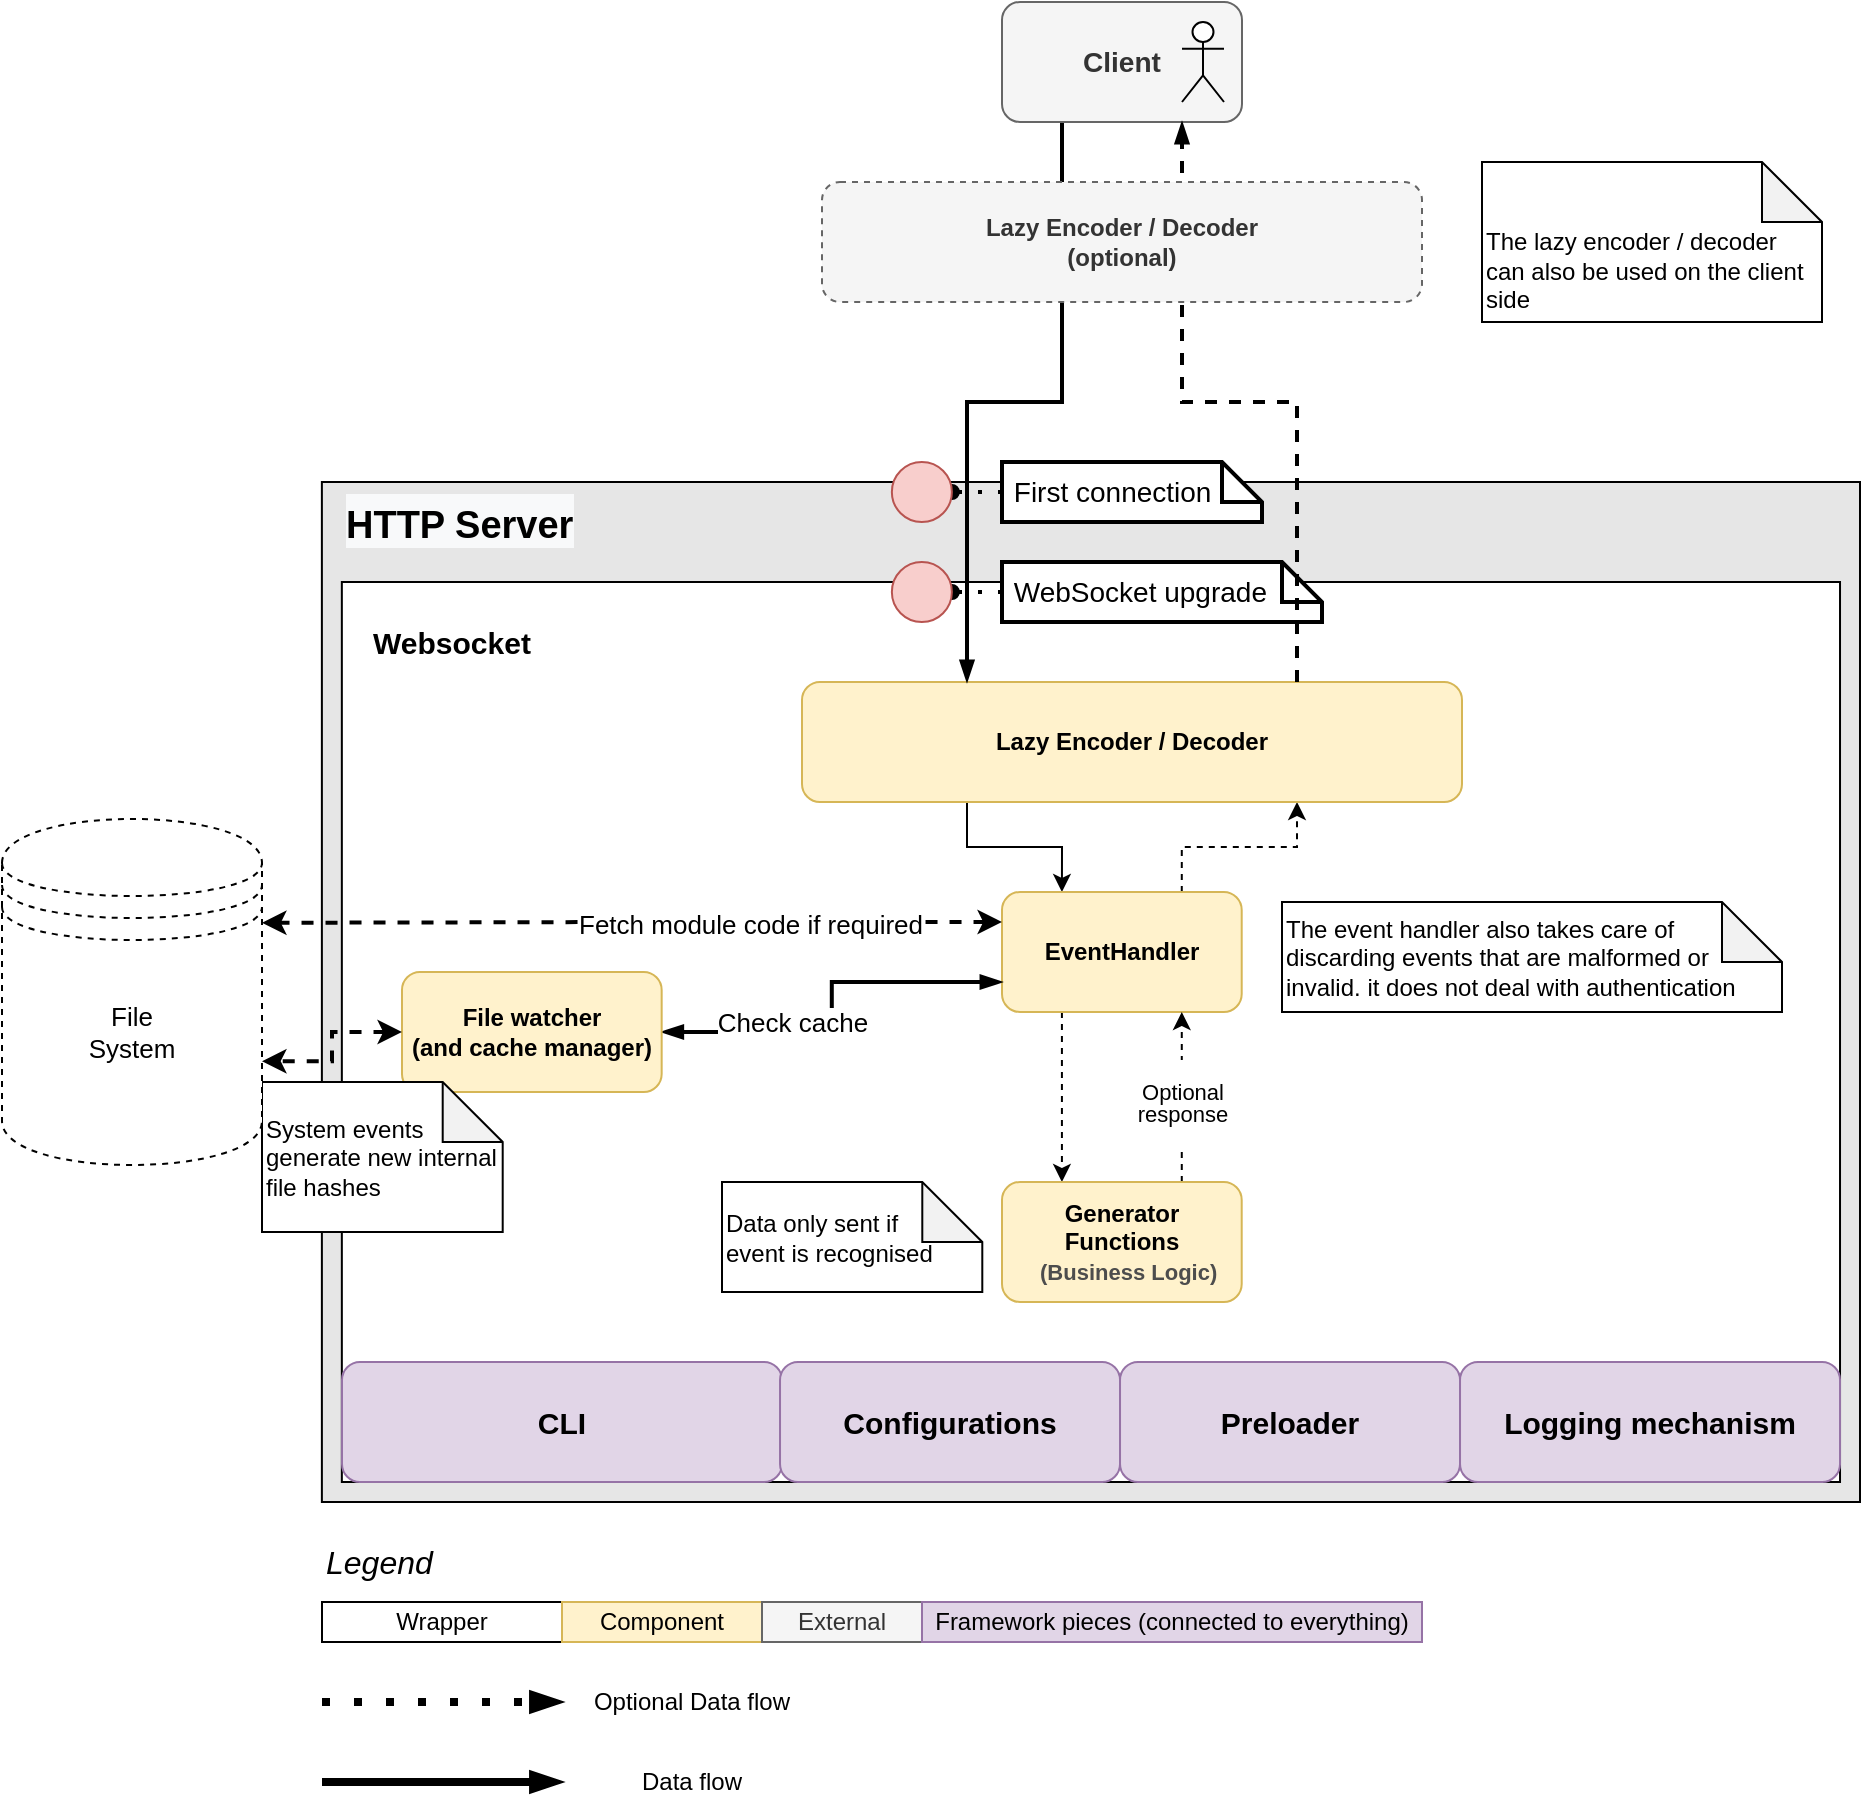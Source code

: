 <mxfile version="15.4.1" type="github">
  <diagram id="PVCjP2Ja7hSFD6S_QXmz" name="Page-1">
    <mxGraphModel dx="2253" dy="853" grid="1" gridSize="10" guides="1" tooltips="1" connect="1" arrows="1" fold="1" page="1" pageScale="1" pageWidth="827" pageHeight="1169" math="0" shadow="0">
      <root>
        <mxCell id="0" />
        <mxCell id="1" parent="0" />
        <mxCell id="p0rb8kzi8biYvdozuG0Y-6" value="" style="group" parent="1" vertex="1" connectable="0">
          <mxGeometry x="-340" y="360" width="819" height="510" as="geometry" />
        </mxCell>
        <mxCell id="p0rb8kzi8biYvdozuG0Y-2" value="" style="rounded=0;whiteSpace=wrap;html=1;align=center;fillColor=#E6E6E6;" parent="p0rb8kzi8biYvdozuG0Y-6" vertex="1">
          <mxGeometry x="49.939" width="769.061" height="510" as="geometry" />
        </mxCell>
        <mxCell id="p0rb8kzi8biYvdozuG0Y-3" value="&lt;span style=&quot;color: rgba(0 , 0 , 0 , 0) ; font-family: monospace ; font-size: 0px&quot;&gt;%3CmxGraphModel%3E%3Croot%3E%3CmxCell%20id%3D%220%22%2F%3E%3CmxCell%20id%3D%221%22%20parent%3D%220%22%2F%3E%3CmxCell%20id%3D%222%22%20value%3D%22%22%20style%3D%22group%22%20vertex%3D%221%22%20connectable%3D%220%22%20parent%3D%221%22%3E%3CmxGeometry%20x%3D%22-130%22%20y%3D%22350%22%20width%3D%22819%22%20height%3D%22510%22%20as%3D%22geometry%22%2F%3E%3C%2FmxCell%3E%3CmxCell%20id%3D%223%22%20value%3D%22%22%20style%3D%22rounded%3D0%3BwhiteSpace%3Dwrap%3Bhtml%3D1%3Balign%3Dcenter%3B%22%20vertex%3D%221%22%20parent%3D%222%22%3E%3CmxGeometry%20x%3D%2249.939%22%20width%3D%22769.061%22%20height%3D%22510%22%20as%3D%22geometry%22%2F%3E%3C%2FmxCell%3E%3CmxCell%20id%3D%224%22%20value%3D%22%22%20style%3D%22rounded%3D0%3BwhiteSpace%3Dwrap%3Bhtml%3D1%3B%22%20vertex%3D%221%22%20parent%3D%222%22%3E%3CmxGeometry%20x%3D%2259.927%22%20y%3D%2250%22%20width%3D%22749.085%22%20height%3D%22450%22%20as%3D%22geometry%22%2F%3E%3C%2FmxCell%3E%3CmxCell%20id%3D%225%22%20value%3D%22%26lt%3Bh1%26gt%3B%26lt%3Bspan%20style%3D%26quot%3Bcolor%3A%20rgb(0%2C%200%2C%200)%3B%20font-family%3A%20helvetica%3B%20font-style%3A%20normal%3B%20letter-spacing%3A%20normal%3B%20text-indent%3A%200px%3B%20text-transform%3A%20none%3B%20word-spacing%3A%200px%3B%20background-color%3A%20rgb(248%2C%20249%2C%20250)%3B%20display%3A%20inline%3B%20float%3A%20none%3B%26quot%3B%26gt%3B%26lt%3Bfont%20style%3D%26quot%3Bfont-size%3A%2019px%26quot%3B%26gt%3BHTTP%20Server%26lt%3B%2Ffont%26gt%3B%26lt%3B%2Fspan%26gt%3B%26lt%3B%2Fh1%26gt%3B%22%20style%3D%22text%3Bhtml%3D1%3BstrokeColor%3Dnone%3BfillColor%3Dnone%3Balign%3Dleft%3BverticalAlign%3Dmiddle%3BwhiteSpace%3Dwrap%3Brounded%3D0%3B%22%20vertex%3D%221%22%20parent%3D%222%22%3E%3CmxGeometry%20x%3D%2259.927%22%20y%3D%22-10%22%20width%3D%22199.756%22%20height%3D%2260%22%20as%3D%22geometry%22%2F%3E%3C%2FmxCell%3E%3CmxCell%20id%3D%226%22%20value%3D%22%26lt%3Bfont%20style%3D%26quot%3Bfont-size%3A%2015px%26quot%3B%26gt%3B%26lt%3Bb%26gt%3BWebsocket%26lt%3B%2Fb%26gt%3B%26lt%3B%2Ffont%26gt%3B%22%20style%3D%22text%3Bhtml%3D1%3BstrokeColor%3Dnone%3BfillColor%3Dnone%3Balign%3Dcenter%3BverticalAlign%3Dmiddle%3BwhiteSpace%3Dwrap%3Brounded%3D0%3B%22%20vertex%3D%221%22%20parent%3D%222%22%3E%3CmxGeometry%20x%3D%2269.915%22%20y%3D%2260%22%20width%3D%2289.89%22%20height%3D%2240%22%20as%3D%22geometry%22%2F%3E%3C%2FmxCell%3E%3CmxCell%20id%3D%227%22%20style%3D%22edgeStyle%3DorthogonalEdgeStyle%3Brounded%3D0%3BorthogonalLoop%3D1%3BjettySize%3Dauto%3Bhtml%3D1%3BexitX%3D0.25%3BexitY%3D1%3BexitDx%3D0%3BexitDy%3D0%3BentryX%3D0.25%3BentryY%3D0%3BentryDx%3D0%3BentryDy%3D0%3B%22%20edge%3D%221%22%20parent%3D%222%22%20source%3D%2227%22%20target%3D%2210%22%3E%3CmxGeometry%20relative%3D%221%22%20as%3D%22geometry%22%2F%3E%3C%2FmxCell%3E%3CmxCell%20id%3D%228%22%20style%3D%22edgeStyle%3DorthogonalEdgeStyle%3Brounded%3D0%3BorthogonalLoop%3D1%3BjettySize%3Dauto%3Bhtml%3D1%3BexitX%3D0.25%3BexitY%3D1%3BexitDx%3D0%3BexitDy%3D0%3BentryX%3D0.25%3BentryY%3D0%3BentryDx%3D0%3BentryDy%3D0%3Bdashed%3D1%3B%22%20edge%3D%221%22%20parent%3D%222%22%20source%3D%2210%22%20target%3D%2212%22%3E%3CmxGeometry%20relative%3D%221%22%20as%3D%22geometry%22%2F%3E%3C%2FmxCell%3E%3CmxCell%20id%3D%229%22%20style%3D%22edgeStyle%3DorthogonalEdgeStyle%3Brounded%3D0%3BorthogonalLoop%3D1%3BjettySize%3Dauto%3Bhtml%3D1%3BexitX%3D0.75%3BexitY%3D0%3BexitDx%3D0%3BexitDy%3D0%3BentryX%3D0.75%3BentryY%3D1%3BentryDx%3D0%3BentryDy%3D0%3Bdashed%3D1%3B%22%20edge%3D%221%22%20parent%3D%222%22%20source%3D%2210%22%20target%3D%2227%22%3E%3CmxGeometry%20relative%3D%221%22%20as%3D%22geometry%22%3E%3CmxPoint%20x%3D%22569.775%22%20y%3D%22160.0%22%20as%3D%22targetPoint%22%2F%3E%3C%2FmxGeometry%3E%3C%2FmxCell%3E%3CmxCell%20id%3D%2210%22%20value%3D%22%26lt%3Bb%26gt%3BEvent%20handler%26lt%3B%2Fb%26gt%3B%22%20style%3D%22rounded%3D1%3BwhiteSpace%3Dwrap%3Bhtml%3D1%3BfillColor%3D%23fff2cc%3BstrokeColor%3D%23d6b656%3B%22%20vertex%3D%221%22%20parent%3D%222%22%3E%3CmxGeometry%20x%3D%22389.999%22%20y%3D%22205%22%20width%3D%22119.854%22%20height%3D%2260%22%20as%3D%22geometry%22%2F%3E%3C%2FmxCell%3E%3CmxCell%20id%3D%2211%22%20value%3D%22%26lt%3Bp%20style%3D%26quot%3Bline-height%3A%20100%25%26quot%3B%26gt%3BOptional%26lt%3Bbr%26gt%3Bresponse%26lt%3B%2Fp%26gt%3B%22%20style%3D%22edgeStyle%3DorthogonalEdgeStyle%3Brounded%3D0%3BorthogonalLoop%3D1%3BjettySize%3Dauto%3Bhtml%3D1%3BexitX%3D0.75%3BexitY%3D0%3BexitDx%3D0%3BexitDy%3D0%3BentryX%3D0.75%3BentryY%3D1%3BentryDx%3D0%3BentryDy%3D0%3Bdashed%3D1%3B%22%20edge%3D%221%22%20parent%3D%222%22%20source%3D%2212%22%20target%3D%2210%22%3E%3CmxGeometry%20x%3D%22-0.059%22%20relative%3D%221%22%20as%3D%22geometry%22%3E%3CmxPoint%20as%3D%22offset%22%2F%3E%3C%2FmxGeometry%3E%3C%2FmxCell%3E%3CmxCell%20id%3D%2212%22%20value%3D%22%26lt%3Bb%26gt%3BGenerator%26lt%3Bbr%26gt%3BFunctions%26lt%3Bbr%26gt%3B%26amp%3Bnbsp%3B%26amp%3Bnbsp%3B%26lt%3Bfont%20style%3D%26quot%3Bfont-size%3A%2011px%26quot%3B%20color%3D%26quot%3B%234d4d4d%26quot%3B%26gt%3B(Business%20Logic)%26lt%3B%2Ffont%26gt%3B%26lt%3B%2Fb%26gt%3B%22%20style%3D%22rounded%3D1%3BwhiteSpace%3Dwrap%3Bhtml%3D1%3BfillColor%3D%23fff2cc%3BstrokeColor%3D%23d6b656%3B%22%20vertex%3D%221%22%20parent%3D%222%22%3E%3CmxGeometry%20x%3D%22389.999%22%20y%3D%22350%22%20width%3D%22119.854%22%20height%3D%2260%22%20as%3D%22geometry%22%2F%3E%3C%2FmxCell%3E%3CmxCell%20id%3D%2213%22%20style%3D%22edgeStyle%3DorthogonalEdgeStyle%3Brounded%3D0%3BjumpSize%3D6%3BorthogonalLoop%3D1%3BjettySize%3Dauto%3Bhtml%3D1%3BexitX%3D1%3BexitY%3D0.5%3BexitDx%3D0%3BexitDy%3D0%3BendArrow%3DblockThin%3BendFill%3D1%3BstrokeColor%3D%23000000%3BstrokeWidth%3D2%3BstartArrow%3DblockThin%3BstartFill%3D1%3B%22%20edge%3D%221%22%20parent%3D%222%22%20source%3D%2216%22%20target%3D%2210%22%3E%3CmxGeometry%20relative%3D%221%22%20as%3D%22geometry%22%2F%3E%3C%2FmxCell%3E%3CmxCell%20id%3D%2214%22%20value%3D%22Text%22%20style%3D%22edgeLabel%3Bhtml%3D1%3Balign%3Dcenter%3BverticalAlign%3Dmiddle%3Bresizable%3D0%3Bpoints%3D%5B%5D%3B%22%20vertex%3D%221%22%20connectable%3D%220%22%20parent%3D%2213%22%3E%3CmxGeometry%20x%3D%220.26%22%20y%3D%221%22%20relative%3D%221%22%20as%3D%22geometry%22%3E%3CmxPoint%20x%3D%221%22%20as%3D%22offset%22%2F%3E%3C%2FmxGeometry%3E%3C%2FmxCell%3E%3CmxCell%20id%3D%2215%22%20value%3D%22Check%20cache%22%20style%3D%22edgeLabel%3Bhtml%3D1%3Balign%3Dcenter%3BverticalAlign%3Dmiddle%3Bresizable%3D0%3Bpoints%3D%5B%5D%3B%22%20vertex%3D%221%22%20connectable%3D%220%22%20parent%3D%2213%22%3E%3CmxGeometry%20x%3D%220.26%22%20relative%3D%221%22%20as%3D%22geometry%22%3E%3CmxPoint%20x%3D%221%22%20as%3D%22offset%22%2F%3E%3C%2FmxGeometry%3E%3C%2FmxCell%3E%3CmxCell%20id%3D%2216%22%20value%3D%22%26lt%3Bb%26gt%3BFile%20watcher%26lt%3Bbr%26gt%3B(and%20cache%20manager)%26lt%3Bbr%26gt%3B%26lt%3B%2Fb%26gt%3B%22%20style%3D%22rounded%3D1%3BwhiteSpace%3Dwrap%3Bhtml%3D1%3BfillColor%3D%23fff2cc%3BstrokeColor%3D%23d6b656%3B%22%20vertex%3D%221%22%20parent%3D%222%22%3E%3CmxGeometry%20x%3D%22109.866%22%20y%3D%22205%22%20width%3D%22129.841%22%20height%3D%2260%22%20as%3D%22geometry%22%2F%3E%3C%2FmxCell%3E%3CmxCell%20id%3D%2217%22%20style%3D%22edgeStyle%3DorthogonalEdgeStyle%3BjumpSize%3D6%3BorthogonalLoop%3D1%3BjettySize%3Dauto%3Bhtml%3D1%3BexitX%3D0%3BexitY%3D0.5%3BexitDx%3D0%3BexitDy%3D0%3BexitPerimeter%3D0%3BentryX%3D1%3BentryY%3D0.5%3BentryDx%3D0%3BentryDy%3D0%3BendArrow%3Doval%3BendFill%3D1%3BstrokeColor%3D%23000000%3BstrokeWidth%3D2%3Brounded%3D0%3Bdashed%3D1%3BdashPattern%3D1%204%3B%22%20edge%3D%221%22%20parent%3D%222%22%20source%3D%2218%22%20target%3D%2228%22%3E%3CmxGeometry%20relative%3D%221%22%20as%3D%22geometry%22%2F%3E%3C%2FmxCell%3E%3CmxCell%20id%3D%2218%22%20value%3D%22%26amp%3Bnbsp%3BFirst%20connection%22%20style%3D%22shape%3Dnote%3BstrokeWidth%3D2%3BfontSize%3D14%3Bsize%3D20%3BwhiteSpace%3Dwrap%3Bhtml%3D1%3Balign%3Dleft%3B%22%20vertex%3D%221%22%20parent%3D%222%22%3E%3CmxGeometry%20x%3D%22390%22%20y%3D%22-10%22%20width%3D%22130%22%20height%3D%2230%22%20as%3D%22geometry%22%2F%3E%3C%2FmxCell%3E%3CmxCell%20id%3D%2219%22%20style%3D%22edgeStyle%3DorthogonalEdgeStyle%3Brounded%3D0%3BjumpSize%3D6%3BorthogonalLoop%3D1%3BjettySize%3Dauto%3Bhtml%3D1%3BexitX%3D0%3BexitY%3D0.5%3BexitDx%3D0%3BexitDy%3D0%3BexitPerimeter%3D0%3BentryX%3D1%3BentryY%3D0.5%3BentryDx%3D0%3BentryDy%3D0%3BendArrow%3Doval%3BendFill%3D1%3BstrokeColor%3D%23000000%3BstrokeWidth%3D2%3Bdashed%3D1%3BdashPattern%3D1%204%3B%22%20edge%3D%221%22%20parent%3D%222%22%20source%3D%2220%22%20target%3D%2229%22%3E%3CmxGeometry%20relative%3D%221%22%20as%3D%22geometry%22%2F%3E%3C%2FmxCell%3E%3CmxCell%20id%3D%2220%22%20value%3D%22%26amp%3Bnbsp%3BWebSocket%20upgrade%22%20style%3D%22shape%3Dnote%3BstrokeWidth%3D2%3BfontSize%3D14%3Bsize%3D20%3BwhiteSpace%3Dwrap%3Bhtml%3D1%3Balign%3Dleft%3B%22%20vertex%3D%221%22%20parent%3D%222%22%3E%3CmxGeometry%20x%3D%22390%22%20y%3D%2240%22%20width%3D%22160%22%20height%3D%2230%22%20as%3D%22geometry%22%2F%3E%3C%2FmxCell%3E%3CmxCell%20id%3D%2221%22%20value%3D%22%26lt%3Bb%26gt%3B%26lt%3Bfont%20style%3D%26quot%3Bfont-size%3A%2015px%26quot%3B%26gt%3BCLI%26lt%3B%2Ffont%26gt%3B%26lt%3B%2Fb%26gt%3B%22%20style%3D%22rounded%3D1%3BwhiteSpace%3Dwrap%3Bhtml%3D1%3Balign%3Dcenter%3BfillColor%3D%23e1d5e7%3BstrokeColor%3D%239673a6%3B%22%20vertex%3D%221%22%20parent%3D%222%22%3E%3CmxGeometry%20x%3D%2260%22%20y%3D%22440%22%20width%3D%22220%22%20height%3D%2260%22%20as%3D%22geometry%22%2F%3E%3C%2FmxCell%3E%3CmxCell%20id%3D%2222%22%20value%3D%22%26lt%3Bb%26gt%3B%26lt%3Bfont%20style%3D%26quot%3Bfont-size%3A%2015px%26quot%3B%26gt%3BConfigurations%26lt%3B%2Ffont%26gt%3B%26lt%3B%2Fb%26gt%3B%22%20style%3D%22rounded%3D1%3BwhiteSpace%3Dwrap%3Bhtml%3D1%3Balign%3Dcenter%3BfillColor%3D%23e1d5e7%3BstrokeColor%3D%239673a6%3B%22%20vertex%3D%221%22%20parent%3D%222%22%3E%3CmxGeometry%20x%3D%22279.01%22%20y%3D%22440%22%20width%3D%22170%22%20height%3D%2260%22%20as%3D%22geometry%22%2F%3E%3C%2FmxCell%3E%3CmxCell%20id%3D%2223%22%20value%3D%22%26lt%3Bb%26gt%3B%26lt%3Bfont%20style%3D%26quot%3Bfont-size%3A%2015px%26quot%3B%26gt%3BPreloader%26lt%3B%2Ffont%26gt%3B%26lt%3B%2Fb%26gt%3B%22%20style%3D%22rounded%3D1%3BwhiteSpace%3Dwrap%3Bhtml%3D1%3Balign%3Dcenter%3BfillColor%3D%23e1d5e7%3BstrokeColor%3D%239673a6%3B%22%20vertex%3D%221%22%20parent%3D%222%22%3E%3CmxGeometry%20x%3D%22449.01%22%20y%3D%22440%22%20width%3D%22170%22%20height%3D%2260%22%20as%3D%22geometry%22%2F%3E%3C%2FmxCell%3E%3CmxCell%20id%3D%2224%22%20value%3D%22%26lt%3Bb%26gt%3B%26lt%3Bfont%20style%3D%26quot%3Bfont-size%3A%2015px%26quot%3B%26gt%3BLogging%20mechanism%26lt%3B%2Ffont%26gt%3B%26lt%3B%2Fb%26gt%3B%22%20style%3D%22rounded%3D1%3BwhiteSpace%3Dwrap%3Bhtml%3D1%3Balign%3Dcenter%3BfillColor%3D%23e1d5e7%3BstrokeColor%3D%239673a6%3B%22%20vertex%3D%221%22%20parent%3D%222%22%3E%3CmxGeometry%20x%3D%22619.01%22%20y%3D%22440%22%20width%3D%22190%22%20height%3D%2260%22%20as%3D%22geometry%22%2F%3E%3C%2FmxCell%3E%3CmxCell%20id%3D%2225%22%20value%3D%22%26lt%3Bdiv%26gt%3B%26lt%3Bspan%26gt%3BThe%20event%20handler%20also%20takes%20care%20of%20discarding%20events%20that%20are%20malformed%20or%20invalid.%20it%20does%20not%20deal%20with%20authentication%26lt%3B%2Fspan%26gt%3B%26lt%3B%2Fdiv%26gt%3B%22%20style%3D%22shape%3Dnote%3BwhiteSpace%3Dwrap%3Bhtml%3D1%3BbackgroundOutline%3D1%3BdarkOpacity%3D0.05%3Balign%3Dleft%3B%22%20vertex%3D%221%22%20parent%3D%222%22%3E%3CmxGeometry%20x%3D%22530%22%20y%3D%22210%22%20width%3D%22250%22%20height%3D%2255%22%20as%3D%22geometry%22%2F%3E%3C%2FmxCell%3E%3CmxCell%20id%3D%2226%22%20value%3D%22%26lt%3Bdiv%26gt%3B%26lt%3Bspan%26gt%3BData%20only%20sent%20if%26lt%3B%2Fspan%26gt%3B%26lt%3B%2Fdiv%26gt%3B%26lt%3Bdiv%26gt%3B%26lt%3Bspan%26gt%3Bevent%26lt%3B%2Fspan%26gt%3B%26amp%3Bnbsp%3Bis%20recognised%26lt%3B%2Fdiv%26gt%3B%22%20style%3D%22shape%3Dnote%3BwhiteSpace%3Dwrap%3Bhtml%3D1%3BbackgroundOutline%3D1%3BdarkOpacity%3D0.05%3Balign%3Dleft%3B%22%20vertex%3D%221%22%20parent%3D%222%22%3E%3CmxGeometry%20x%3D%22270%22%20y%3D%22280%22%20width%3D%22130.15%22%20height%3D%2255%22%20as%3D%22geometry%22%2F%3E%3C%2FmxCell%3E%3CmxCell%20id%3D%2227%22%20value%3D%22%26lt%3Bh4%26gt%3BLazy%20Encoder%20%2F%20Decoder%26lt%3B%2Fh4%26gt%3B%22%20style%3D%22rounded%3D1%3BwhiteSpace%3Dwrap%3Bhtml%3D1%3BfillColor%3D%23fff2cc%3BstrokeColor%3D%23d6b656%3B%22%20vertex%3D%221%22%20parent%3D%222%22%3E%3CmxGeometry%20x%3D%22290%22%20y%3D%22100%22%20width%3D%22330%22%20height%3D%2260%22%20as%3D%22geometry%22%2F%3E%3C%2FmxCell%3E%3CmxCell%20id%3D%2228%22%20value%3D%22%22%20style%3D%22ellipse%3BwhiteSpace%3Dwrap%3Bhtml%3D1%3Baspect%3Dfixed%3Balign%3Dleft%3BfillColor%3D%23f8cecc%3BstrokeColor%3D%23b85450%3B%22%20vertex%3D%221%22%20parent%3D%222%22%3E%3CmxGeometry%20x%3D%22334.93%22%20y%3D%22-10%22%20width%3D%2230%22%20height%3D%2230%22%20as%3D%22geometry%22%2F%3E%3C%2FmxCell%3E%3CmxCell%20id%3D%2229%22%20value%3D%22%22%20style%3D%22ellipse%3BwhiteSpace%3Dwrap%3Bhtml%3D1%3Baspect%3Dfixed%3Balign%3Dleft%3BfillColor%3D%23f8cecc%3BstrokeColor%3D%23b85450%3B%22%20vertex%3D%221%22%20parent%3D%222%22%3E%3CmxGeometry%20x%3D%22334.93%22%20y%3D%2240%22%20width%3D%2230%22%20height%3D%2230%22%20as%3D%22geometry%22%2F%3E%3C%2FmxCell%3E%3C%2Froot%3E%3C%2FmxGraphModel%3E&lt;/span&gt;&lt;span style=&quot;color: rgba(0 , 0 , 0 , 0) ; font-family: monospace ; font-size: 0px&quot;&gt;%3CmxGraphModel%3E%3Croot%3E%3CmxCell%20id%3D%220%22%2F%3E%3CmxCell%20id%3D%221%22%20parent%3D%220%22%2F%3E%3CmxCell%20id%3D%222%22%20value%3D%22%22%20style%3D%22group%22%20vertex%3D%221%22%20connectable%3D%220%22%20parent%3D%221%22%3E%3CmxGeometry%20x%3D%22-130%22%20y%3D%22350%22%20width%3D%22819%22%20height%3D%22510%22%20as%3D%22geometry%22%2F%3E%3C%2FmxCell%3E%3CmxCell%20id%3D%223%22%20value%3D%22%22%20style%3D%22rounded%3D0%3BwhiteSpace%3Dwrap%3Bhtml%3D1%3Balign%3Dcenter%3B%22%20vertex%3D%221%22%20parent%3D%222%22%3E%3CmxGeometry%20x%3D%2249.939%22%20width%3D%22769.061%22%20height%3D%22510%22%20as%3D%22geometry%22%2F%3E%3C%2FmxCell%3E%3CmxCell%20id%3D%224%22%20value%3D%22%22%20style%3D%22rounded%3D0%3BwhiteSpace%3Dwrap%3Bhtml%3D1%3B%22%20vertex%3D%221%22%20parent%3D%222%22%3E%3CmxGeometry%20x%3D%2259.927%22%20y%3D%2250%22%20width%3D%22749.085%22%20height%3D%22450%22%20as%3D%22geometry%22%2F%3E%3C%2FmxCell%3E%3CmxCell%20id%3D%225%22%20value%3D%22%26lt%3Bh1%26gt%3B%26lt%3Bspan%20style%3D%26quot%3Bcolor%3A%20rgb(0%2C%200%2C%200)%3B%20font-family%3A%20helvetica%3B%20font-style%3A%20normal%3B%20letter-spacing%3A%20normal%3B%20text-indent%3A%200px%3B%20text-transform%3A%20none%3B%20word-spacing%3A%200px%3B%20background-color%3A%20rgb(248%2C%20249%2C%20250)%3B%20display%3A%20inline%3B%20float%3A%20none%3B%26quot%3B%26gt%3B%26lt%3Bfont%20style%3D%26quot%3Bfont-size%3A%2019px%26quot%3B%26gt%3BHTTP%20Server%26lt%3B%2Ffont%26gt%3B%26lt%3B%2Fspan%26gt%3B%26lt%3B%2Fh1%26gt%3B%22%20style%3D%22text%3Bhtml%3D1%3BstrokeColor%3Dnone%3BfillColor%3Dnone%3Balign%3Dleft%3BverticalAlign%3Dmiddle%3BwhiteSpace%3Dwrap%3Brounded%3D0%3B%22%20vertex%3D%221%22%20parent%3D%222%22%3E%3CmxGeometry%20x%3D%2259.927%22%20y%3D%22-10%22%20width%3D%22199.756%22%20height%3D%2260%22%20as%3D%22geometry%22%2F%3E%3C%2FmxCell%3E%3CmxCell%20id%3D%226%22%20value%3D%22%26lt%3Bfont%20style%3D%26quot%3Bfont-size%3A%2015px%26quot%3B%26gt%3B%26lt%3Bb%26gt%3BWebsocket%26lt%3B%2Fb%26gt%3B%26lt%3B%2Ffont%26gt%3B%22%20style%3D%22text%3Bhtml%3D1%3BstrokeColor%3Dnone%3BfillColor%3Dnone%3Balign%3Dcenter%3BverticalAlign%3Dmiddle%3BwhiteSpace%3Dwrap%3Brounded%3D0%3B%22%20vertex%3D%221%22%20parent%3D%222%22%3E%3CmxGeometry%20x%3D%2269.915%22%20y%3D%2260%22%20width%3D%2289.89%22%20height%3D%2240%22%20as%3D%22geometry%22%2F%3E%3C%2FmxCell%3E%3CmxCell%20id%3D%227%22%20style%3D%22edgeStyle%3DorthogonalEdgeStyle%3Brounded%3D0%3BorthogonalLoop%3D1%3BjettySize%3Dauto%3Bhtml%3D1%3BexitX%3D0.25%3BexitY%3D1%3BexitDx%3D0%3BexitDy%3D0%3BentryX%3D0.25%3BentryY%3D0%3BentryDx%3D0%3BentryDy%3D0%3B%22%20edge%3D%221%22%20parent%3D%222%22%20source%3D%2227%22%20target%3D%2210%22%3E%3CmxGeometry%20relative%3D%221%22%20as%3D%22geometry%22%2F%3E%3C%2FmxCell%3E%3CmxCell%20id%3D%228%22%20style%3D%22edgeStyle%3DorthogonalEdgeStyle%3Brounded%3D0%3BorthogonalLoop%3D1%3BjettySize%3Dauto%3Bhtml%3D1%3BexitX%3D0.25%3BexitY%3D1%3BexitDx%3D0%3BexitDy%3D0%3BentryX%3D0.25%3BentryY%3D0%3BentryDx%3D0%3BentryDy%3D0%3Bdashed%3D1%3B%22%20edge%3D%221%22%20parent%3D%222%22%20source%3D%2210%22%20target%3D%2212%22%3E%3CmxGeometry%20relative%3D%221%22%20as%3D%22geometry%22%2F%3E%3C%2FmxCell%3E%3CmxCell%20id%3D%229%22%20style%3D%22edgeStyle%3DorthogonalEdgeStyle%3Brounded%3D0%3BorthogonalLoop%3D1%3BjettySize%3Dauto%3Bhtml%3D1%3BexitX%3D0.75%3BexitY%3D0%3BexitDx%3D0%3BexitDy%3D0%3BentryX%3D0.75%3BentryY%3D1%3BentryDx%3D0%3BentryDy%3D0%3Bdashed%3D1%3B%22%20edge%3D%221%22%20parent%3D%222%22%20source%3D%2210%22%20target%3D%2227%22%3E%3CmxGeometry%20relative%3D%221%22%20as%3D%22geometry%22%3E%3CmxPoint%20x%3D%22569.775%22%20y%3D%22160.0%22%20as%3D%22targetPoint%22%2F%3E%3C%2FmxGeometry%3E%3C%2FmxCell%3E%3CmxCell%20id%3D%2210%22%20value%3D%22%26lt%3Bb%26gt%3BEvent%20handler%26lt%3B%2Fb%26gt%3B%22%20style%3D%22rounded%3D1%3BwhiteSpace%3Dwrap%3Bhtml%3D1%3BfillColor%3D%23fff2cc%3BstrokeColor%3D%23d6b656%3B%22%20vertex%3D%221%22%20parent%3D%222%22%3E%3CmxGeometry%20x%3D%22389.999%22%20y%3D%22205%22%20width%3D%22119.854%22%20height%3D%2260%22%20as%3D%22geometry%22%2F%3E%3C%2FmxCell%3E%3CmxCell%20id%3D%2211%22%20value%3D%22%26lt%3Bp%20style%3D%26quot%3Bline-height%3A%20100%25%26quot%3B%26gt%3BOptional%26lt%3Bbr%26gt%3Bresponse%26lt%3B%2Fp%26gt%3B%22%20style%3D%22edgeStyle%3DorthogonalEdgeStyle%3Brounded%3D0%3BorthogonalLoop%3D1%3BjettySize%3Dauto%3Bhtml%3D1%3BexitX%3D0.75%3BexitY%3D0%3BexitDx%3D0%3BexitDy%3D0%3BentryX%3D0.75%3BentryY%3D1%3BentryDx%3D0%3BentryDy%3D0%3Bdashed%3D1%3B%22%20edge%3D%221%22%20parent%3D%222%22%20source%3D%2212%22%20target%3D%2210%22%3E%3CmxGeometry%20x%3D%22-0.059%22%20relative%3D%221%22%20as%3D%22geometry%22%3E%3CmxPoint%20as%3D%22offset%22%2F%3E%3C%2FmxGeometry%3E%3C%2FmxCell%3E%3CmxCell%20id%3D%2212%22%20value%3D%22%26lt%3Bb%26gt%3BGenerator%26lt%3Bbr%26gt%3BFunctions%26lt%3Bbr%26gt%3B%26amp%3Bnbsp%3B%26amp%3Bnbsp%3B%26lt%3Bfont%20style%3D%26quot%3Bfont-size%3A%2011px%26quot%3B%20color%3D%26quot%3B%234d4d4d%26quot%3B%26gt%3B(Business%20Logic)%26lt%3B%2Ffont%26gt%3B%26lt%3B%2Fb%26gt%3B%22%20style%3D%22rounded%3D1%3BwhiteSpace%3Dwrap%3Bhtml%3D1%3BfillColor%3D%23fff2cc%3BstrokeColor%3D%23d6b656%3B%22%20vertex%3D%221%22%20parent%3D%222%22%3E%3CmxGeometry%20x%3D%22389.999%22%20y%3D%22350%22%20width%3D%22119.854%22%20height%3D%2260%22%20as%3D%22geometry%22%2F%3E%3C%2FmxCell%3E%3CmxCell%20id%3D%2213%22%20style%3D%22edgeStyle%3DorthogonalEdgeStyle%3Brounded%3D0%3BjumpSize%3D6%3BorthogonalLoop%3D1%3BjettySize%3Dauto%3Bhtml%3D1%3BexitX%3D1%3BexitY%3D0.5%3BexitDx%3D0%3BexitDy%3D0%3BendArrow%3DblockThin%3BendFill%3D1%3BstrokeColor%3D%23000000%3BstrokeWidth%3D2%3BstartArrow%3DblockThin%3BstartFill%3D1%3B%22%20edge%3D%221%22%20parent%3D%222%22%20source%3D%2216%22%20target%3D%2210%22%3E%3CmxGeometry%20relative%3D%221%22%20as%3D%22geometry%22%2F%3E%3C%2FmxCell%3E%3CmxCell%20id%3D%2214%22%20value%3D%22Text%22%20style%3D%22edgeLabel%3Bhtml%3D1%3Balign%3Dcenter%3BverticalAlign%3Dmiddle%3Bresizable%3D0%3Bpoints%3D%5B%5D%3B%22%20vertex%3D%221%22%20connectable%3D%220%22%20parent%3D%2213%22%3E%3CmxGeometry%20x%3D%220.26%22%20y%3D%221%22%20relative%3D%221%22%20as%3D%22geometry%22%3E%3CmxPoint%20x%3D%221%22%20as%3D%22offset%22%2F%3E%3C%2FmxGeometry%3E%3C%2FmxCell%3E%3CmxCell%20id%3D%2215%22%20value%3D%22Check%20cache%22%20style%3D%22edgeLabel%3Bhtml%3D1%3Balign%3Dcenter%3BverticalAlign%3Dmiddle%3Bresizable%3D0%3Bpoints%3D%5B%5D%3B%22%20vertex%3D%221%22%20connectable%3D%220%22%20parent%3D%2213%22%3E%3CmxGeometry%20x%3D%220.26%22%20relative%3D%221%22%20as%3D%22geometry%22%3E%3CmxPoint%20x%3D%221%22%20as%3D%22offset%22%2F%3E%3C%2FmxGeometry%3E%3C%2FmxCell%3E%3CmxCell%20id%3D%2216%22%20value%3D%22%26lt%3Bb%26gt%3BFile%20watcher%26lt%3Bbr%26gt%3B(and%20cache%20manager)%26lt%3Bbr%26gt%3B%26lt%3B%2Fb%26gt%3B%22%20style%3D%22rounded%3D1%3BwhiteSpace%3Dwrap%3Bhtml%3D1%3BfillColor%3D%23fff2cc%3BstrokeColor%3D%23d6b656%3B%22%20vertex%3D%221%22%20parent%3D%222%22%3E%3CmxGeometry%20x%3D%22109.866%22%20y%3D%22205%22%20width%3D%22129.841%22%20height%3D%2260%22%20as%3D%22geometry%22%2F%3E%3C%2FmxCell%3E%3CmxCell%20id%3D%2217%22%20style%3D%22edgeStyle%3DorthogonalEdgeStyle%3BjumpSize%3D6%3BorthogonalLoop%3D1%3BjettySize%3Dauto%3Bhtml%3D1%3BexitX%3D0%3BexitY%3D0.5%3BexitDx%3D0%3BexitDy%3D0%3BexitPerimeter%3D0%3BentryX%3D1%3BentryY%3D0.5%3BentryDx%3D0%3BentryDy%3D0%3BendArrow%3Doval%3BendFill%3D1%3BstrokeColor%3D%23000000%3BstrokeWidth%3D2%3Brounded%3D0%3Bdashed%3D1%3BdashPattern%3D1%204%3B%22%20edge%3D%221%22%20parent%3D%222%22%20source%3D%2218%22%20target%3D%2228%22%3E%3CmxGeometry%20relative%3D%221%22%20as%3D%22geometry%22%2F%3E%3C%2FmxCell%3E%3CmxCell%20id%3D%2218%22%20value%3D%22%26amp%3Bnbsp%3BFirst%20connection%22%20style%3D%22shape%3Dnote%3BstrokeWidth%3D2%3BfontSize%3D14%3Bsize%3D20%3BwhiteSpace%3Dwrap%3Bhtml%3D1%3Balign%3Dleft%3B%22%20vertex%3D%221%22%20parent%3D%222%22%3E%3CmxGeometry%20x%3D%22390%22%20y%3D%22-10%22%20width%3D%22130%22%20height%3D%2230%22%20as%3D%22geometry%22%2F%3E%3C%2FmxCell%3E%3CmxCell%20id%3D%2219%22%20style%3D%22edgeStyle%3DorthogonalEdgeStyle%3Brounded%3D0%3BjumpSize%3D6%3BorthogonalLoop%3D1%3BjettySize%3Dauto%3Bhtml%3D1%3BexitX%3D0%3BexitY%3D0.5%3BexitDx%3D0%3BexitDy%3D0%3BexitPerimeter%3D0%3BentryX%3D1%3BentryY%3D0.5%3BentryDx%3D0%3BentryDy%3D0%3BendArrow%3Doval%3BendFill%3D1%3BstrokeColor%3D%23000000%3BstrokeWidth%3D2%3Bdashed%3D1%3BdashPattern%3D1%204%3B%22%20edge%3D%221%22%20parent%3D%222%22%20source%3D%2220%22%20target%3D%2229%22%3E%3CmxGeometry%20relative%3D%221%22%20as%3D%22geometry%22%2F%3E%3C%2FmxCell%3E%3CmxCell%20id%3D%2220%22%20value%3D%22%26amp%3Bnbsp%3BWebSocket%20upgrade%22%20style%3D%22shape%3Dnote%3BstrokeWidth%3D2%3BfontSize%3D14%3Bsize%3D20%3BwhiteSpace%3Dwrap%3Bhtml%3D1%3Balign%3Dleft%3B%22%20vertex%3D%221%22%20parent%3D%222%22%3E%3CmxGeometry%20x%3D%22390%22%20y%3D%2240%22%20width%3D%22160%22%20height%3D%2230%22%20as%3D%22geometry%22%2F%3E%3C%2FmxCell%3E%3CmxCell%20id%3D%2221%22%20value%3D%22%26lt%3Bb%26gt%3B%26lt%3Bfont%20style%3D%26quot%3Bfont-size%3A%2015px%26quot%3B%26gt%3BCLI%26lt%3B%2Ffont%26gt%3B%26lt%3B%2Fb%26gt%3B%22%20style%3D%22rounded%3D1%3BwhiteSpace%3Dwrap%3Bhtml%3D1%3Balign%3Dcenter%3BfillColor%3D%23e1d5e7%3BstrokeColor%3D%239673a6%3B%22%20vertex%3D%221%22%20parent%3D%222%22%3E%3CmxGeometry%20x%3D%2260%22%20y%3D%22440%22%20width%3D%22220%22%20height%3D%2260%22%20as%3D%22geometry%22%2F%3E%3C%2FmxCell%3E%3CmxCell%20id%3D%2222%22%20value%3D%22%26lt%3Bb%26gt%3B%26lt%3Bfont%20style%3D%26quot%3Bfont-size%3A%2015px%26quot%3B%26gt%3BConfigurations%26lt%3B%2Ffont%26gt%3B%26lt%3B%2Fb%26gt%3B%22%20style%3D%22rounded%3D1%3BwhiteSpace%3Dwrap%3Bhtml%3D1%3Balign%3Dcenter%3BfillColor%3D%23e1d5e7%3BstrokeColor%3D%239673a6%3B%22%20vertex%3D%221%22%20parent%3D%222%22%3E%3CmxGeometry%20x%3D%22279.01%22%20y%3D%22440%22%20width%3D%22170%22%20height%3D%2260%22%20as%3D%22geometry%22%2F%3E%3C%2FmxCell%3E%3CmxCell%20id%3D%2223%22%20value%3D%22%26lt%3Bb%26gt%3B%26lt%3Bfont%20style%3D%26quot%3Bfont-size%3A%2015px%26quot%3B%26gt%3BPreloader%26lt%3B%2Ffont%26gt%3B%26lt%3B%2Fb%26gt%3B%22%20style%3D%22rounded%3D1%3BwhiteSpace%3Dwrap%3Bhtml%3D1%3Balign%3Dcenter%3BfillColor%3D%23e1d5e7%3BstrokeColor%3D%239673a6%3B%22%20vertex%3D%221%22%20parent%3D%222%22%3E%3CmxGeometry%20x%3D%22449.01%22%20y%3D%22440%22%20width%3D%22170%22%20height%3D%2260%22%20as%3D%22geometry%22%2F%3E%3C%2FmxCell%3E%3CmxCell%20id%3D%2224%22%20value%3D%22%26lt%3Bb%26gt%3B%26lt%3Bfont%20style%3D%26quot%3Bfont-size%3A%2015px%26quot%3B%26gt%3BLogging%20mechanism%26lt%3B%2Ffont%26gt%3B%26lt%3B%2Fb%26gt%3B%22%20style%3D%22rounded%3D1%3BwhiteSpace%3Dwrap%3Bhtml%3D1%3Balign%3Dcenter%3BfillColor%3D%23e1d5e7%3BstrokeColor%3D%239673a6%3B%22%20vertex%3D%221%22%20parent%3D%222%22%3E%3CmxGeometry%20x%3D%22619.01%22%20y%3D%22440%22%20width%3D%22190%22%20height%3D%2260%22%20as%3D%22geometry%22%2F%3E%3C%2FmxCell%3E%3CmxCell%20id%3D%2225%22%20value%3D%22%26lt%3Bdiv%26gt%3B%26lt%3Bspan%26gt%3BThe%20event%20handler%20also%20takes%20care%20of%20discarding%20events%20that%20are%20malformed%20or%20invalid.%20it%20does%20not%20deal%20with%20authentication%26lt%3B%2Fspan%26gt%3B%26lt%3B%2Fdiv%26gt%3B%22%20style%3D%22shape%3Dnote%3BwhiteSpace%3Dwrap%3Bhtml%3D1%3BbackgroundOutline%3D1%3BdarkOpacity%3D0.05%3Balign%3Dleft%3B%22%20vertex%3D%221%22%20parent%3D%222%22%3E%3CmxGeometry%20x%3D%22530%22%20y%3D%22210%22%20width%3D%22250%22%20height%3D%2255%22%20as%3D%22geometry%22%2F%3E%3C%2FmxCell%3E%3CmxCell%20id%3D%2226%22%20value%3D%22%26lt%3Bdiv%26gt%3B%26lt%3Bspan%26gt%3BData%20only%20sent%20if%26lt%3B%2Fspan%26gt%3B%26lt%3B%2Fdiv%26gt%3B%26lt%3Bdiv%26gt%3B%26lt%3Bspan%26gt%3Bevent%26lt%3B%2Fspan%26gt%3B%26amp%3Bnbsp%3Bis%20recognised%26lt%3B%2Fdiv%26gt%3B%22%20style%3D%22shape%3Dnote%3BwhiteSpace%3Dwrap%3Bhtml%3D1%3BbackgroundOutline%3D1%3BdarkOpacity%3D0.05%3Balign%3Dleft%3B%22%20vertex%3D%221%22%20parent%3D%222%22%3E%3CmxGeometry%20x%3D%22270%22%20y%3D%22280%22%20width%3D%22130.15%22%20height%3D%2255%22%20as%3D%22geometry%22%2F%3E%3C%2FmxCell%3E%3CmxCell%20id%3D%2227%22%20value%3D%22%26lt%3Bh4%26gt%3BLazy%20Encoder%20%2F%20Decoder%26lt%3B%2Fh4%26gt%3B%22%20style%3D%22rounded%3D1%3BwhiteSpace%3Dwrap%3Bhtml%3D1%3BfillColor%3D%23fff2cc%3BstrokeColor%3D%23d6b656%3B%22%20vertex%3D%221%22%20parent%3D%222%22%3E%3CmxGeometry%20x%3D%22290%22%20y%3D%22100%22%20width%3D%22330%22%20height%3D%2260%22%20as%3D%22geometry%22%2F%3E%3C%2FmxCell%3E%3CmxCell%20id%3D%2228%22%20value%3D%22%22%20style%3D%22ellipse%3BwhiteSpace%3Dwrap%3Bhtml%3D1%3Baspect%3Dfixed%3Balign%3Dleft%3BfillColor%3D%23f8cecc%3BstrokeColor%3D%23b85450%3B%22%20vertex%3D%221%22%20parent%3D%222%22%3E%3CmxGeometry%20x%3D%22334.93%22%20y%3D%22-10%22%20width%3D%2230%22%20height%3D%2230%22%20as%3D%22geometry%22%2F%3E%3C%2FmxCell%3E%3CmxCell%20id%3D%2229%22%20value%3D%22%22%20style%3D%22ellipse%3BwhiteSpace%3Dwrap%3Bhtml%3D1%3Baspect%3Dfixed%3Balign%3Dleft%3BfillColor%3D%23f8cecc%3BstrokeColor%3D%23b85450%3B%22%20vertex%3D%221%22%20parent%3D%222%22%3E%3CmxGeometry%20x%3D%22334.93%22%20y%3D%2240%22%20width%3D%2230%22%20height%3D%2230%22%20as%3D%22geometry%22%2F%3E%3C%2FmxCell%3E%3C%2Froot%3E%3C%2FmxGraphModel%3E&lt;/span&gt;" style="rounded=0;whiteSpace=wrap;html=1;" parent="p0rb8kzi8biYvdozuG0Y-6" vertex="1">
          <mxGeometry x="59.927" y="50" width="749.085" height="450" as="geometry" />
        </mxCell>
        <mxCell id="p0rb8kzi8biYvdozuG0Y-4" value="&lt;h1&gt;&lt;span style=&quot;color: rgb(0, 0, 0); font-family: helvetica; font-style: normal; letter-spacing: normal; text-indent: 0px; text-transform: none; word-spacing: 0px; background-color: rgb(248, 249, 250); display: inline; float: none;&quot;&gt;&lt;font style=&quot;font-size: 19px&quot;&gt;HTTP Server&lt;/font&gt;&lt;/span&gt;&lt;/h1&gt;" style="text;html=1;strokeColor=none;fillColor=none;align=left;verticalAlign=middle;whiteSpace=wrap;rounded=0;" parent="p0rb8kzi8biYvdozuG0Y-6" vertex="1">
          <mxGeometry x="59.927" y="-10" width="199.756" height="60" as="geometry" />
        </mxCell>
        <mxCell id="p0rb8kzi8biYvdozuG0Y-7" value="&lt;font style=&quot;font-size: 15px&quot;&gt;&lt;b&gt;Websocket&lt;/b&gt;&lt;/font&gt;" style="text;html=1;strokeColor=none;fillColor=none;align=center;verticalAlign=middle;whiteSpace=wrap;rounded=0;" parent="p0rb8kzi8biYvdozuG0Y-6" vertex="1">
          <mxGeometry x="69.915" y="60" width="89.89" height="40" as="geometry" />
        </mxCell>
        <mxCell id="p0rb8kzi8biYvdozuG0Y-22" style="edgeStyle=orthogonalEdgeStyle;rounded=0;orthogonalLoop=1;jettySize=auto;html=1;exitX=0.25;exitY=1;exitDx=0;exitDy=0;entryX=0.25;entryY=0;entryDx=0;entryDy=0;" parent="p0rb8kzi8biYvdozuG0Y-6" source="p0rb8kzi8biYvdozuG0Y-9" target="p0rb8kzi8biYvdozuG0Y-10" edge="1">
          <mxGeometry relative="1" as="geometry" />
        </mxCell>
        <mxCell id="p0rb8kzi8biYvdozuG0Y-21" style="edgeStyle=orthogonalEdgeStyle;rounded=0;orthogonalLoop=1;jettySize=auto;html=1;exitX=0.25;exitY=1;exitDx=0;exitDy=0;entryX=0.25;entryY=0;entryDx=0;entryDy=0;dashed=1;" parent="p0rb8kzi8biYvdozuG0Y-6" source="p0rb8kzi8biYvdozuG0Y-10" target="p0rb8kzi8biYvdozuG0Y-15" edge="1">
          <mxGeometry relative="1" as="geometry" />
        </mxCell>
        <mxCell id="p0rb8kzi8biYvdozuG0Y-23" style="edgeStyle=orthogonalEdgeStyle;rounded=0;orthogonalLoop=1;jettySize=auto;html=1;exitX=0.75;exitY=0;exitDx=0;exitDy=0;entryX=0.75;entryY=1;entryDx=0;entryDy=0;dashed=1;" parent="p0rb8kzi8biYvdozuG0Y-6" source="p0rb8kzi8biYvdozuG0Y-10" target="p0rb8kzi8biYvdozuG0Y-9" edge="1">
          <mxGeometry relative="1" as="geometry">
            <mxPoint x="569.775" y="160.0" as="targetPoint" />
          </mxGeometry>
        </mxCell>
        <mxCell id="p0rb8kzi8biYvdozuG0Y-10" value="&lt;b&gt;EventHandler&lt;/b&gt;" style="rounded=1;whiteSpace=wrap;html=1;fillColor=#fff2cc;strokeColor=#d6b656;" parent="p0rb8kzi8biYvdozuG0Y-6" vertex="1">
          <mxGeometry x="389.999" y="205" width="119.854" height="60" as="geometry" />
        </mxCell>
        <mxCell id="p0rb8kzi8biYvdozuG0Y-20" value="&lt;p style=&quot;line-height: 100%&quot;&gt;Optional&lt;br&gt;response&lt;/p&gt;" style="edgeStyle=orthogonalEdgeStyle;rounded=0;orthogonalLoop=1;jettySize=auto;html=1;exitX=0.75;exitY=0;exitDx=0;exitDy=0;entryX=0.75;entryY=1;entryDx=0;entryDy=0;dashed=1;" parent="p0rb8kzi8biYvdozuG0Y-6" source="p0rb8kzi8biYvdozuG0Y-15" target="p0rb8kzi8biYvdozuG0Y-10" edge="1">
          <mxGeometry x="-0.059" relative="1" as="geometry">
            <mxPoint as="offset" />
          </mxGeometry>
        </mxCell>
        <mxCell id="p0rb8kzi8biYvdozuG0Y-15" value="&lt;b&gt;Generator&lt;br&gt;Functions&lt;br&gt;&amp;nbsp;&amp;nbsp;&lt;font style=&quot;font-size: 11px&quot; color=&quot;#4d4d4d&quot;&gt;(Business Logic)&lt;/font&gt;&lt;/b&gt;" style="rounded=1;whiteSpace=wrap;html=1;fillColor=#fff2cc;strokeColor=#d6b656;" parent="p0rb8kzi8biYvdozuG0Y-6" vertex="1">
          <mxGeometry x="389.999" y="350" width="119.854" height="60" as="geometry" />
        </mxCell>
        <mxCell id="p0rb8kzi8biYvdozuG0Y-66" style="edgeStyle=orthogonalEdgeStyle;rounded=0;jumpSize=6;orthogonalLoop=1;jettySize=auto;html=1;exitX=1;exitY=0.5;exitDx=0;exitDy=0;endArrow=blockThin;endFill=1;strokeColor=#000000;strokeWidth=2;startArrow=blockThin;startFill=1;entryX=0;entryY=0.75;entryDx=0;entryDy=0;" parent="p0rb8kzi8biYvdozuG0Y-6" source="p0rb8kzi8biYvdozuG0Y-16" target="p0rb8kzi8biYvdozuG0Y-10" edge="1">
          <mxGeometry relative="1" as="geometry" />
        </mxCell>
        <mxCell id="p0rb8kzi8biYvdozuG0Y-68" value="&lt;font style=&quot;font-size: 13px&quot;&gt;Check cache&lt;/font&gt;" style="edgeLabel;html=1;align=center;verticalAlign=middle;resizable=0;points=[];spacing=3;spacingTop=0;spacingLeft=7;" parent="p0rb8kzi8biYvdozuG0Y-66" vertex="1" connectable="0">
          <mxGeometry x="0.26" relative="1" as="geometry">
            <mxPoint x="-37" y="20" as="offset" />
          </mxGeometry>
        </mxCell>
        <mxCell id="p0rb8kzi8biYvdozuG0Y-16" value="&lt;b&gt;File watcher&lt;br&gt;(and cache manager)&lt;br&gt;&lt;/b&gt;" style="rounded=1;whiteSpace=wrap;html=1;fillColor=#fff2cc;strokeColor=#d6b656;" parent="p0rb8kzi8biYvdozuG0Y-6" vertex="1">
          <mxGeometry x="89.996" y="245" width="129.841" height="60" as="geometry" />
        </mxCell>
        <mxCell id="p0rb8kzi8biYvdozuG0Y-36" style="edgeStyle=orthogonalEdgeStyle;jumpSize=6;orthogonalLoop=1;jettySize=auto;html=1;exitX=0;exitY=0.5;exitDx=0;exitDy=0;exitPerimeter=0;entryX=1;entryY=0.5;entryDx=0;entryDy=0;endArrow=oval;endFill=1;strokeColor=#000000;strokeWidth=2;rounded=0;dashed=1;dashPattern=1 4;" parent="p0rb8kzi8biYvdozuG0Y-6" source="p0rb8kzi8biYvdozuG0Y-32" target="p0rb8kzi8biYvdozuG0Y-30" edge="1">
          <mxGeometry relative="1" as="geometry" />
        </mxCell>
        <mxCell id="p0rb8kzi8biYvdozuG0Y-32" value="&amp;nbsp;First connection" style="shape=note;strokeWidth=2;fontSize=14;size=20;whiteSpace=wrap;html=1;align=left;" parent="p0rb8kzi8biYvdozuG0Y-6" vertex="1">
          <mxGeometry x="390" y="-10" width="130" height="30" as="geometry" />
        </mxCell>
        <mxCell id="p0rb8kzi8biYvdozuG0Y-37" style="edgeStyle=orthogonalEdgeStyle;rounded=0;jumpSize=6;orthogonalLoop=1;jettySize=auto;html=1;exitX=0;exitY=0.5;exitDx=0;exitDy=0;exitPerimeter=0;entryX=1;entryY=0.5;entryDx=0;entryDy=0;endArrow=oval;endFill=1;strokeColor=#000000;strokeWidth=2;dashed=1;dashPattern=1 4;" parent="p0rb8kzi8biYvdozuG0Y-6" source="p0rb8kzi8biYvdozuG0Y-33" target="p0rb8kzi8biYvdozuG0Y-31" edge="1">
          <mxGeometry relative="1" as="geometry" />
        </mxCell>
        <mxCell id="p0rb8kzi8biYvdozuG0Y-33" value="&amp;nbsp;WebSocket upgrade" style="shape=note;strokeWidth=2;fontSize=14;size=20;whiteSpace=wrap;html=1;align=left;" parent="p0rb8kzi8biYvdozuG0Y-6" vertex="1">
          <mxGeometry x="390" y="40" width="160" height="30" as="geometry" />
        </mxCell>
        <mxCell id="p0rb8kzi8biYvdozuG0Y-39" value="&lt;b&gt;&lt;font style=&quot;font-size: 15px&quot;&gt;CLI&lt;/font&gt;&lt;/b&gt;" style="rounded=1;whiteSpace=wrap;html=1;align=center;fillColor=#e1d5e7;strokeColor=#9673a6;" parent="p0rb8kzi8biYvdozuG0Y-6" vertex="1">
          <mxGeometry x="60" y="440" width="220" height="60" as="geometry" />
        </mxCell>
        <mxCell id="p0rb8kzi8biYvdozuG0Y-63" value="&lt;b&gt;&lt;font style=&quot;font-size: 15px&quot;&gt;Configurations&lt;/font&gt;&lt;/b&gt;" style="rounded=1;whiteSpace=wrap;html=1;align=center;fillColor=#e1d5e7;strokeColor=#9673a6;" parent="p0rb8kzi8biYvdozuG0Y-6" vertex="1">
          <mxGeometry x="279.01" y="440" width="170" height="60" as="geometry" />
        </mxCell>
        <mxCell id="p0rb8kzi8biYvdozuG0Y-64" value="&lt;b&gt;&lt;font style=&quot;font-size: 15px&quot;&gt;Preloader&lt;/font&gt;&lt;/b&gt;" style="rounded=1;whiteSpace=wrap;html=1;align=center;fillColor=#e1d5e7;strokeColor=#9673a6;" parent="p0rb8kzi8biYvdozuG0Y-6" vertex="1">
          <mxGeometry x="449.01" y="440" width="170" height="60" as="geometry" />
        </mxCell>
        <mxCell id="p0rb8kzi8biYvdozuG0Y-65" value="&lt;b&gt;&lt;font style=&quot;font-size: 15px&quot;&gt;Logging mechanism&lt;/font&gt;&lt;/b&gt;" style="rounded=1;whiteSpace=wrap;html=1;align=center;fillColor=#e1d5e7;strokeColor=#9673a6;" parent="p0rb8kzi8biYvdozuG0Y-6" vertex="1">
          <mxGeometry x="619.01" y="440" width="190" height="60" as="geometry" />
        </mxCell>
        <mxCell id="p0rb8kzi8biYvdozuG0Y-69" value="&lt;div&gt;&lt;span&gt;The event handler also takes care of discarding events that are malformed or invalid. it does not deal with authentication&lt;/span&gt;&lt;/div&gt;" style="shape=note;whiteSpace=wrap;html=1;backgroundOutline=1;darkOpacity=0.05;align=left;" parent="p0rb8kzi8biYvdozuG0Y-6" vertex="1">
          <mxGeometry x="530" y="210" width="250" height="55" as="geometry" />
        </mxCell>
        <mxCell id="TUN-CcSmqurlZWH0jzDO-2" value="&lt;div&gt;&lt;span&gt;Data only sent if&lt;/span&gt;&lt;/div&gt;&lt;div&gt;&lt;span&gt;event&lt;/span&gt;&amp;nbsp;is recognised&lt;/div&gt;" style="shape=note;whiteSpace=wrap;html=1;backgroundOutline=1;darkOpacity=0.05;align=left;" parent="p0rb8kzi8biYvdozuG0Y-6" vertex="1">
          <mxGeometry x="250" y="350" width="130.15" height="55" as="geometry" />
        </mxCell>
        <mxCell id="p0rb8kzi8biYvdozuG0Y-9" value="&lt;h4&gt;Lazy Encoder / Decoder&lt;/h4&gt;" style="rounded=1;whiteSpace=wrap;html=1;fillColor=#fff2cc;strokeColor=#d6b656;" parent="p0rb8kzi8biYvdozuG0Y-6" vertex="1">
          <mxGeometry x="290" y="100" width="330" height="60" as="geometry" />
        </mxCell>
        <mxCell id="p0rb8kzi8biYvdozuG0Y-30" value="" style="ellipse;whiteSpace=wrap;html=1;aspect=fixed;align=left;fillColor=#f8cecc;strokeColor=#b85450;" parent="p0rb8kzi8biYvdozuG0Y-6" vertex="1">
          <mxGeometry x="334.93" y="-10" width="30" height="30" as="geometry" />
        </mxCell>
        <mxCell id="p0rb8kzi8biYvdozuG0Y-31" value="" style="ellipse;whiteSpace=wrap;html=1;aspect=fixed;align=left;fillColor=#f8cecc;strokeColor=#b85450;" parent="p0rb8kzi8biYvdozuG0Y-6" vertex="1">
          <mxGeometry x="334.93" y="40" width="30" height="30" as="geometry" />
        </mxCell>
        <mxCell id="zy9sUhNwe44IWOCAH_Wx-2" value="&lt;div&gt;System events generate new internal file hashes&lt;/div&gt;" style="shape=note;whiteSpace=wrap;html=1;backgroundOutline=1;darkOpacity=0.05;align=left;" vertex="1" parent="p0rb8kzi8biYvdozuG0Y-6">
          <mxGeometry x="20" y="300" width="120.35" height="75" as="geometry" />
        </mxCell>
        <mxCell id="p0rb8kzi8biYvdozuG0Y-29" style="edgeStyle=orthogonalEdgeStyle;rounded=0;jumpSize=6;orthogonalLoop=1;jettySize=auto;html=1;exitX=0.25;exitY=1;exitDx=0;exitDy=0;endArrow=blockThin;endFill=1;strokeColor=#000000;strokeWidth=2;entryX=0.25;entryY=0;entryDx=0;entryDy=0;" parent="1" source="p0rb8kzi8biYvdozuG0Y-8" target="p0rb8kzi8biYvdozuG0Y-9" edge="1">
          <mxGeometry relative="1" as="geometry" />
        </mxCell>
        <mxCell id="p0rb8kzi8biYvdozuG0Y-8" value="&lt;h3&gt;Client&lt;/h3&gt;" style="rounded=1;whiteSpace=wrap;html=1;fillColor=#f5f5f5;strokeColor=#666666;fontColor=#333333;" parent="1" vertex="1">
          <mxGeometry x="50" y="120" width="120" height="60" as="geometry" />
        </mxCell>
        <mxCell id="p0rb8kzi8biYvdozuG0Y-11" value="&lt;font style=&quot;font-size: 16px&quot;&gt;&lt;i&gt;Legend&lt;/i&gt;&lt;/font&gt;" style="text;html=1;strokeColor=none;fillColor=none;align=left;verticalAlign=middle;whiteSpace=wrap;rounded=0;" parent="1" vertex="1">
          <mxGeometry x="-290" y="890" width="100" height="20" as="geometry" />
        </mxCell>
        <mxCell id="p0rb8kzi8biYvdozuG0Y-12" value="Wrapper" style="rounded=0;whiteSpace=wrap;html=1;" parent="1" vertex="1">
          <mxGeometry x="-290" y="920" width="120" height="20" as="geometry" />
        </mxCell>
        <mxCell id="p0rb8kzi8biYvdozuG0Y-14" value="Component" style="rounded=0;whiteSpace=wrap;html=1;fillColor=#fff2cc;strokeColor=#d6b656;" parent="1" vertex="1">
          <mxGeometry x="-170" y="920" width="100" height="20" as="geometry" />
        </mxCell>
        <mxCell id="p0rb8kzi8biYvdozuG0Y-24" value="" style="endArrow=blockThin;dashed=1;html=1;dashPattern=1 3;strokeWidth=4;endFill=1;jumpSize=6;" parent="1" edge="1">
          <mxGeometry width="50" height="50" relative="1" as="geometry">
            <mxPoint x="-290" y="970" as="sourcePoint" />
            <mxPoint x="-170" y="970" as="targetPoint" />
          </mxGeometry>
        </mxCell>
        <mxCell id="p0rb8kzi8biYvdozuG0Y-25" value="Optional Data flow" style="text;html=1;strokeColor=none;fillColor=none;align=center;verticalAlign=middle;whiteSpace=wrap;rounded=0;" parent="1" vertex="1">
          <mxGeometry x="-160" y="960" width="110" height="20" as="geometry" />
        </mxCell>
        <mxCell id="p0rb8kzi8biYvdozuG0Y-26" value="" style="endArrow=blockThin;html=1;strokeWidth=4;endFill=1;jumpSize=6;" parent="1" edge="1">
          <mxGeometry width="50" height="50" relative="1" as="geometry">
            <mxPoint x="-290.0" y="1010" as="sourcePoint" />
            <mxPoint x="-170.0" y="1010" as="targetPoint" />
          </mxGeometry>
        </mxCell>
        <mxCell id="p0rb8kzi8biYvdozuG0Y-27" value="Data flow" style="text;html=1;strokeColor=none;fillColor=none;align=center;verticalAlign=middle;whiteSpace=wrap;rounded=0;" parent="1" vertex="1">
          <mxGeometry x="-160" y="1000" width="110" height="20" as="geometry" />
        </mxCell>
        <mxCell id="p0rb8kzi8biYvdozuG0Y-28" value="External" style="rounded=0;whiteSpace=wrap;html=1;fillColor=#f5f5f5;strokeColor=#666666;fontColor=#333333;" parent="1" vertex="1">
          <mxGeometry x="-70" y="920" width="80" height="20" as="geometry" />
        </mxCell>
        <mxCell id="p0rb8kzi8biYvdozuG0Y-34" style="edgeStyle=orthogonalEdgeStyle;rounded=0;jumpSize=6;orthogonalLoop=1;jettySize=auto;html=1;exitX=0.75;exitY=0;exitDx=0;exitDy=0;entryX=0.75;entryY=1;entryDx=0;entryDy=0;endArrow=blockThin;endFill=1;strokeColor=#000000;strokeWidth=2;dashed=1;" parent="1" source="p0rb8kzi8biYvdozuG0Y-9" target="p0rb8kzi8biYvdozuG0Y-8" edge="1">
          <mxGeometry relative="1" as="geometry">
            <mxPoint x="229.775" y="460.0" as="sourcePoint" />
          </mxGeometry>
        </mxCell>
        <mxCell id="p0rb8kzi8biYvdozuG0Y-40" value="Framework pieces (connected to everything)" style="rounded=0;whiteSpace=wrap;html=1;fillColor=#e1d5e7;strokeColor=#9673a6;" parent="1" vertex="1">
          <mxGeometry x="10" y="920" width="250" height="20" as="geometry" />
        </mxCell>
        <mxCell id="p0rb8kzi8biYvdozuG0Y-70" value="" style="shape=umlActor;verticalLabelPosition=bottom;verticalAlign=top;html=1;outlineConnect=0;" parent="1" vertex="1">
          <mxGeometry x="140" y="130" width="21" height="40" as="geometry" />
        </mxCell>
        <mxCell id="TUN-CcSmqurlZWH0jzDO-7" value="&lt;b&gt;Lazy Encoder / Decoder&lt;br&gt;(optional)&lt;br&gt;&lt;/b&gt;" style="rounded=1;whiteSpace=wrap;html=1;fillColor=#f5f5f5;strokeColor=#666666;fontColor=#333333;dashed=1;" parent="1" vertex="1">
          <mxGeometry x="-40" y="210" width="300" height="60" as="geometry" />
        </mxCell>
        <mxCell id="TUN-CcSmqurlZWH0jzDO-8" value="&lt;p style=&quot;line-height: 1.3&quot;&gt;&lt;div&gt;&lt;br&gt;&lt;/div&gt;&lt;div&gt;&lt;br&gt;&lt;/div&gt;&lt;div&gt;The lazy encoder / decoder can also be used on the client side&lt;/div&gt;&lt;/p&gt;" style="shape=note;whiteSpace=wrap;html=1;backgroundOutline=1;darkOpacity=0.05;align=left;" parent="1" vertex="1">
          <mxGeometry x="290" y="200" width="170" height="80" as="geometry" />
        </mxCell>
        <mxCell id="TUN-CcSmqurlZWH0jzDO-41" value="" style="shape=datastore;whiteSpace=wrap;html=1;dashed=1;align=left;" parent="1" vertex="1">
          <mxGeometry x="-450" y="528.5" width="130" height="173" as="geometry" />
        </mxCell>
        <mxCell id="TUN-CcSmqurlZWH0jzDO-42" style="edgeStyle=orthogonalEdgeStyle;rounded=0;orthogonalLoop=1;jettySize=auto;html=1;exitX=0;exitY=0.25;exitDx=0;exitDy=0;entryX=1;entryY=0.3;entryDx=0;entryDy=0;startArrow=classic;startFill=1;strokeWidth=2;dashed=1;" parent="1" source="p0rb8kzi8biYvdozuG0Y-10" target="TUN-CcSmqurlZWH0jzDO-41" edge="1">
          <mxGeometry relative="1" as="geometry" />
        </mxCell>
        <mxCell id="TUN-CcSmqurlZWH0jzDO-43" value="&lt;font style=&quot;font-size: 13px&quot;&gt;Fetch module code if required&lt;/font&gt;" style="edgeLabel;html=1;align=center;verticalAlign=middle;resizable=0;points=[];" parent="TUN-CcSmqurlZWH0jzDO-42" vertex="1" connectable="0">
          <mxGeometry x="0.441" relative="1" as="geometry">
            <mxPoint x="140" as="offset" />
          </mxGeometry>
        </mxCell>
        <mxCell id="TUN-CcSmqurlZWH0jzDO-44" value="File System" style="text;html=1;strokeColor=none;fillColor=none;align=center;verticalAlign=middle;whiteSpace=wrap;rounded=0;dashed=1;fontSize=13;" parent="1" vertex="1">
          <mxGeometry x="-415" y="620" width="60" height="30" as="geometry" />
        </mxCell>
        <mxCell id="zy9sUhNwe44IWOCAH_Wx-1" style="edgeStyle=orthogonalEdgeStyle;rounded=0;orthogonalLoop=1;jettySize=auto;html=1;exitX=0;exitY=0.5;exitDx=0;exitDy=0;entryX=1;entryY=0.7;entryDx=0;entryDy=0;fontSize=13;startArrow=classic;startFill=1;endArrow=classic;endFill=1;strokeWidth=2;dashed=1;" edge="1" parent="1" source="p0rb8kzi8biYvdozuG0Y-16" target="TUN-CcSmqurlZWH0jzDO-41">
          <mxGeometry relative="1" as="geometry" />
        </mxCell>
      </root>
    </mxGraphModel>
  </diagram>
</mxfile>
